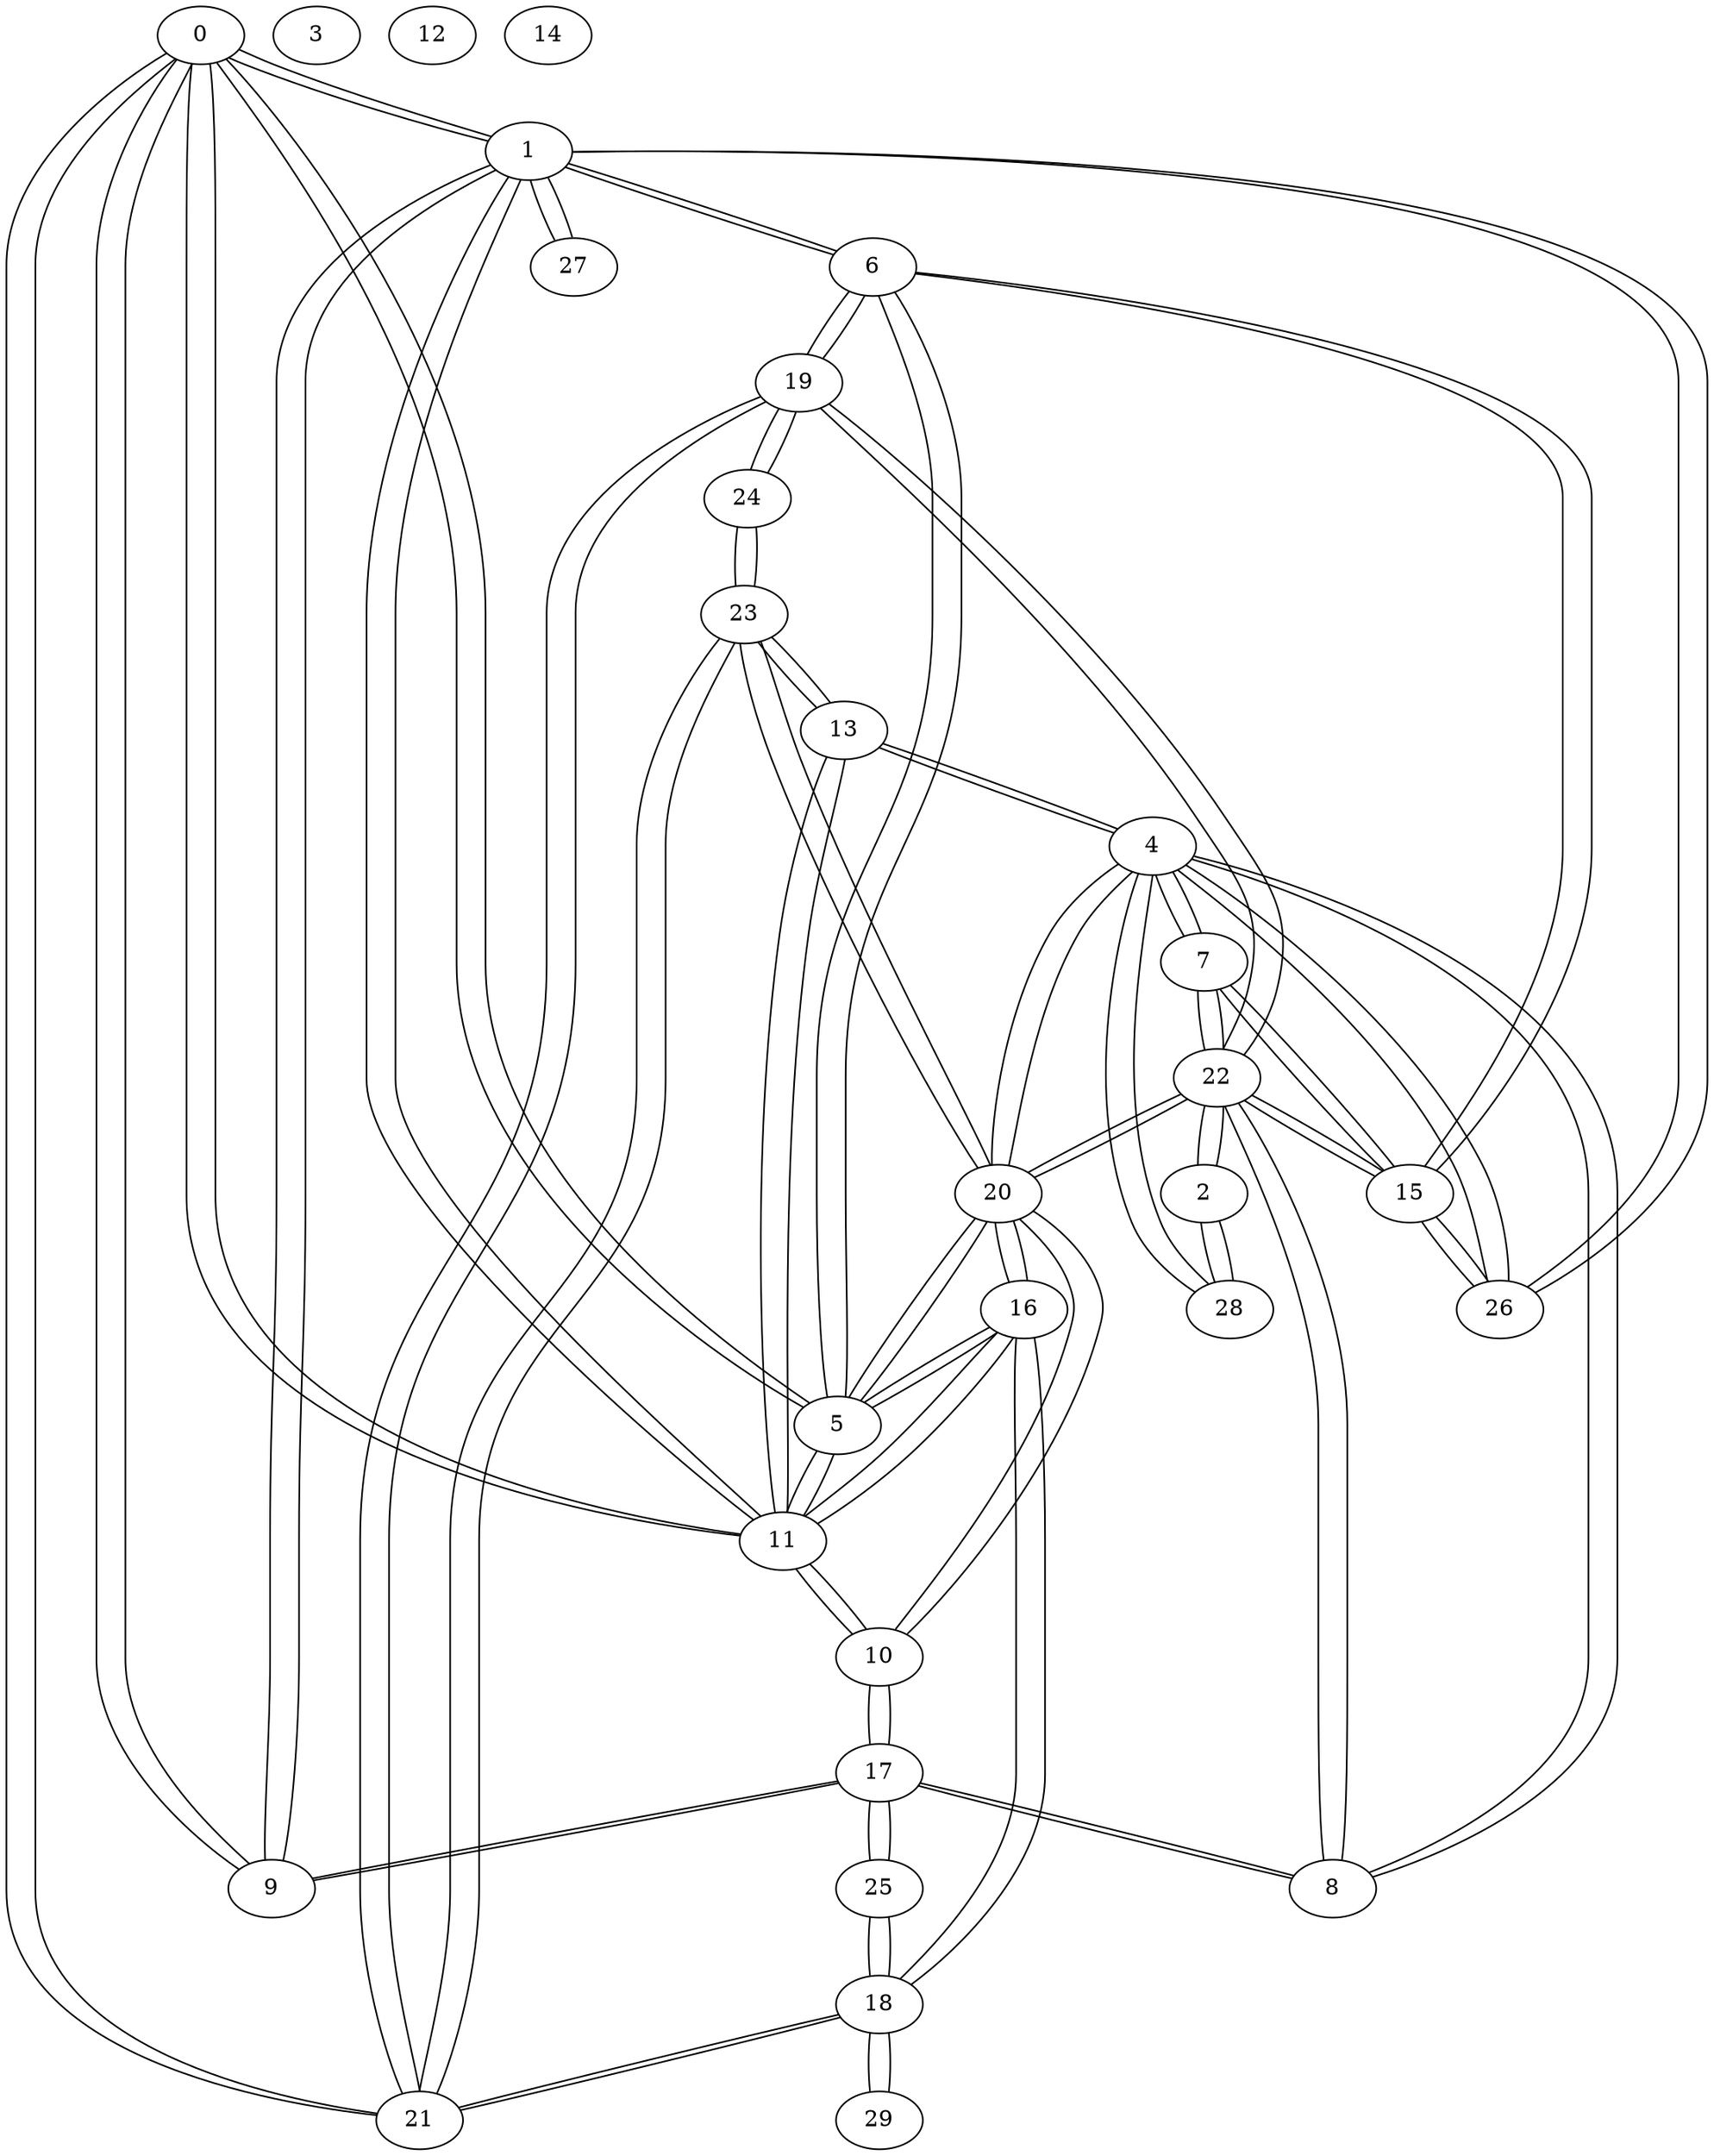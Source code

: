 graph G {
    "0" [label="0"];
    "1" [label="1"];
    "2" [label="2"];
    "3" [label="3"];
    "4" [label="4"];
    "5" [label="5"];
    "6" [label="6"];
    "7" [label="7"];
    "8" [label="8"];
    "9" [label="9"];
    "10" [label="10"];
    "11" [label="11"];
    "12" [label="12"];
    "13" [label="13"];
    "14" [label="14"];
    "15" [label="15"];
    "16" [label="16"];
    "17" [label="17"];
    "18" [label="18"];
    "19" [label="19"];
    "20" [label="20"];
    "21" [label="21"];
    "22" [label="22"];
    "23" [label="23"];
    "24" [label="24"];
    "25" [label="25"];
    "26" [label="26"];
    "27" [label="27"];
    "28" [label="28"];
    "29" [label="29"];
    "1" -- "9";
    "9" -- "1";
    "1" -- "26";
    "26" -- "1";
    "7" -- "15";
    "15" -- "7";
    "8" -- "22";
    "22" -- "8";
    "10" -- "11";
    "11" -- "10";
    "9" -- "17";
    "17" -- "9";
    "6" -- "15";
    "15" -- "6";
    "0" -- "11";
    "11" -- "0";
    "0" -- "5";
    "5" -- "0";
    "11" -- "13";
    "13" -- "11";
    "0" -- "1";
    "1" -- "0";
    "19" -- "21";
    "21" -- "19";
    "4" -- "28";
    "28" -- "4";
    "10" -- "20";
    "20" -- "10";
    "19" -- "22";
    "22" -- "19";
    "0" -- "21";
    "21" -- "0";
    "4" -- "8";
    "8" -- "4";
    "4" -- "13";
    "13" -- "4";
    "16" -- "18";
    "18" -- "16";
    "5" -- "11";
    "11" -- "5";
    "15" -- "26";
    "26" -- "15";
    "1" -- "27";
    "27" -- "1";
    "4" -- "20";
    "20" -- "4";
    "2" -- "28";
    "28" -- "2";
    "20" -- "23";
    "23" -- "20";
    "4" -- "26";
    "26" -- "4";
    "17" -- "25";
    "25" -- "17";
    "2" -- "22";
    "22" -- "2";
    "19" -- "24";
    "24" -- "19";
    "18" -- "21";
    "21" -- "18";
    "15" -- "22";
    "22" -- "15";
    "4" -- "7";
    "7" -- "4";
    "8" -- "17";
    "17" -- "8";
    "6" -- "19";
    "19" -- "6";
    "5" -- "16";
    "16" -- "5";
    "5" -- "6";
    "6" -- "5";
    "1" -- "6";
    "6" -- "1";
    "20" -- "22";
    "22" -- "20";
    "11" -- "16";
    "16" -- "11";
    "21" -- "23";
    "23" -- "21";
    "7" -- "22";
    "22" -- "7";
    "23" -- "24";
    "24" -- "23";
    "18" -- "29";
    "29" -- "18";
    "13" -- "23";
    "23" -- "13";
    "0" -- "9";
    "9" -- "0";
    "10" -- "17";
    "17" -- "10";
    "5" -- "20";
    "20" -- "5";
    "1" -- "11";
    "11" -- "1";
    "16" -- "20";
    "20" -- "16";
    "18" -- "25";
    "25" -- "18";
}